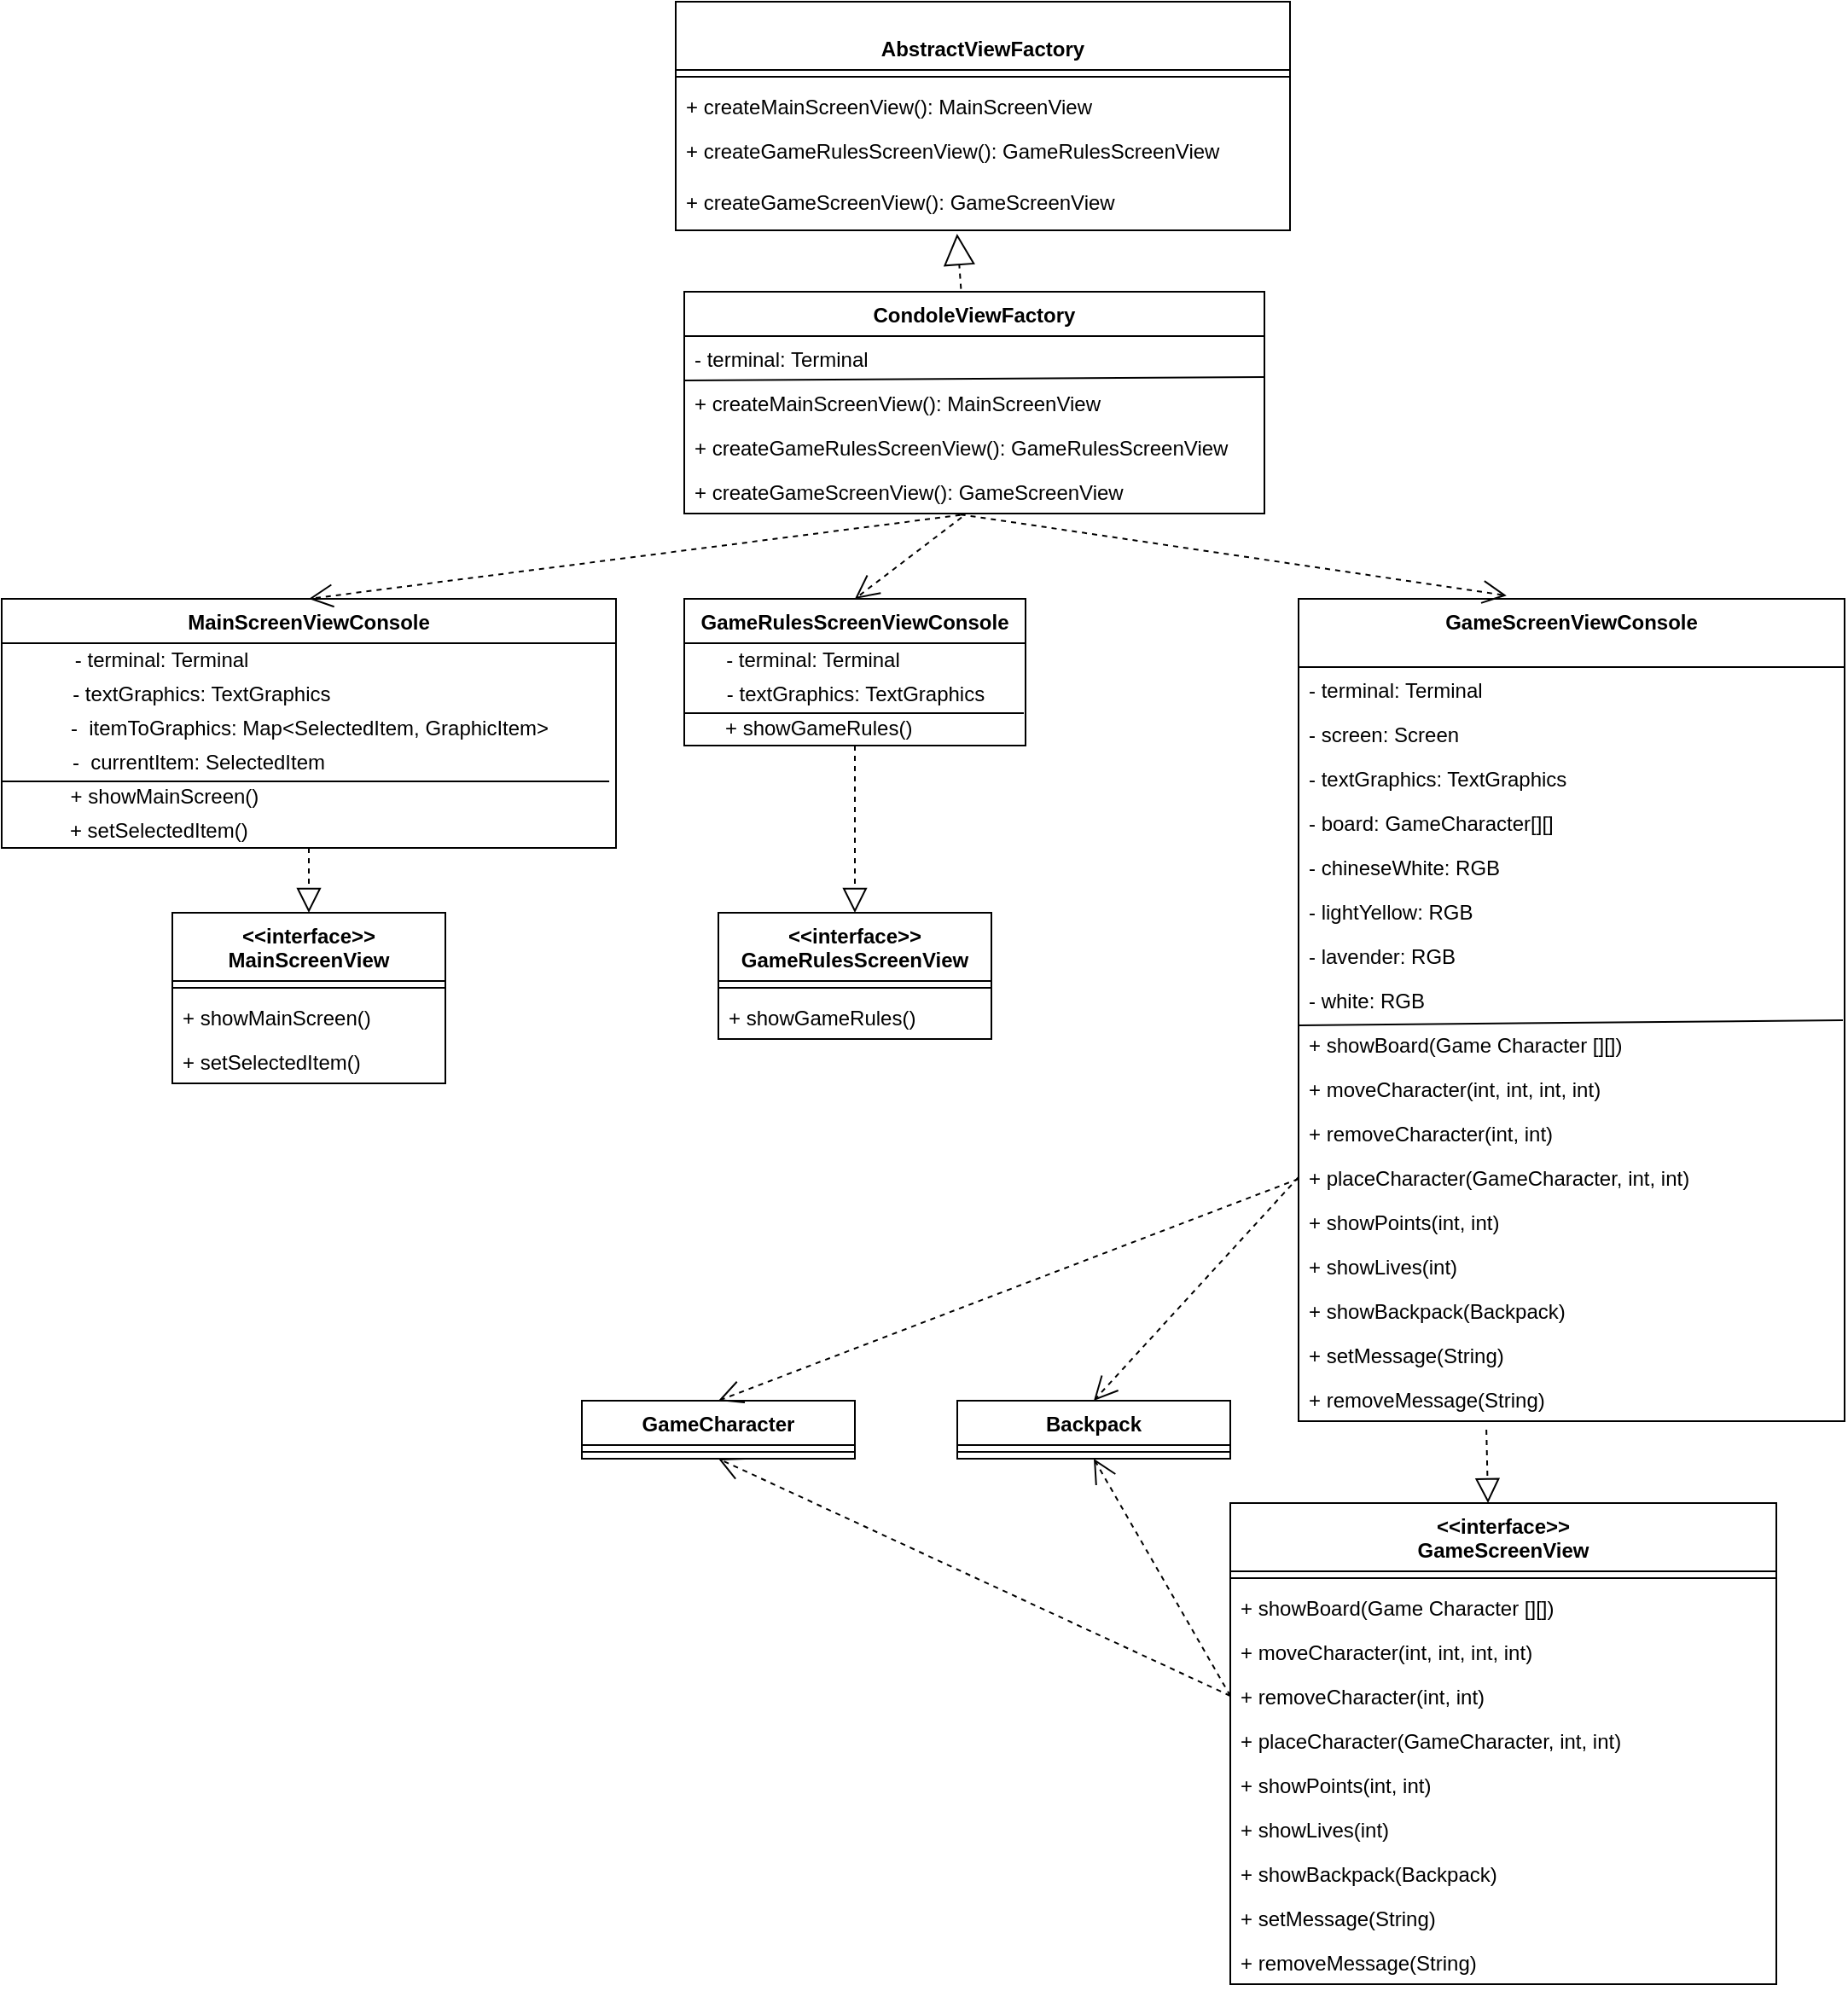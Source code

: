 <mxfile version="17.1.3" type="device"><diagram name="Page-1" id="5f0bae14-7c28-e335-631c-24af17079c00"><mxGraphModel dx="1662" dy="745" grid="1" gridSize="10" guides="1" tooltips="1" connect="1" arrows="1" fold="1" page="1" pageScale="1" pageWidth="4681" pageHeight="3300" background="none" math="0" shadow="0"><root><mxCell id="0"/><mxCell id="1" parent="0"/><mxCell id="LyayD2E6lX-VAmwV8kCB-488" value="&#10;AbstractViewFactory&#10;" style="swimlane;fontStyle=1;align=center;verticalAlign=top;childLayout=stackLayout;horizontal=1;startSize=40;horizontalStack=0;resizeParent=1;resizeParentMax=0;resizeLast=0;collapsible=1;marginBottom=0;" parent="1" vertex="1"><mxGeometry x="1295" y="590" width="360" height="134" as="geometry"/></mxCell><mxCell id="LyayD2E6lX-VAmwV8kCB-489" value="" style="line;strokeWidth=1;fillColor=none;align=left;verticalAlign=middle;spacingTop=-1;spacingLeft=3;spacingRight=3;rotatable=0;labelPosition=right;points=[];portConstraint=eastwest;" parent="LyayD2E6lX-VAmwV8kCB-488" vertex="1"><mxGeometry y="40" width="360" height="8" as="geometry"/></mxCell><mxCell id="LyayD2E6lX-VAmwV8kCB-490" value="+ createMainScreenView(): MainScreenView" style="text;strokeColor=none;fillColor=none;align=left;verticalAlign=top;spacingLeft=4;spacingRight=4;overflow=hidden;rotatable=0;points=[[0,0.5],[1,0.5]];portConstraint=eastwest;" parent="LyayD2E6lX-VAmwV8kCB-488" vertex="1"><mxGeometry y="48" width="360" height="26" as="geometry"/></mxCell><mxCell id="LyayD2E6lX-VAmwV8kCB-491" value="+ createGameRulesScreenView(): GameRulesScreenView" style="text;strokeColor=none;fillColor=none;align=left;verticalAlign=top;spacingLeft=4;spacingRight=4;overflow=hidden;rotatable=0;points=[[0,0.5],[1,0.5]];portConstraint=eastwest;" parent="LyayD2E6lX-VAmwV8kCB-488" vertex="1"><mxGeometry y="74" width="360" height="30" as="geometry"/></mxCell><mxCell id="LyayD2E6lX-VAmwV8kCB-492" value="+ createGameScreenView(): GameScreenView" style="text;strokeColor=none;fillColor=none;align=left;verticalAlign=top;spacingLeft=4;spacingRight=4;overflow=hidden;rotatable=0;points=[[0,0.5],[1,0.5]];portConstraint=eastwest;" parent="LyayD2E6lX-VAmwV8kCB-488" vertex="1"><mxGeometry y="104" width="360" height="30" as="geometry"/></mxCell><mxCell id="LyayD2E6lX-VAmwV8kCB-493" value="CondoleViewFactory" style="swimlane;fontStyle=1;align=center;verticalAlign=top;childLayout=stackLayout;horizontal=1;startSize=26;horizontalStack=0;resizeParent=1;resizeParentMax=0;resizeLast=0;collapsible=1;marginBottom=0;" parent="1" vertex="1"><mxGeometry x="1300" y="760" width="340" height="130" as="geometry"/></mxCell><mxCell id="LyayD2E6lX-VAmwV8kCB-495" value="- terminal: Terminal" style="text;strokeColor=none;fillColor=none;align=left;verticalAlign=top;spacingLeft=4;spacingRight=4;overflow=hidden;rotatable=0;points=[[0,0.5],[1,0.5]];portConstraint=eastwest;" parent="LyayD2E6lX-VAmwV8kCB-493" vertex="1"><mxGeometry y="26" width="340" height="26" as="geometry"/></mxCell><mxCell id="sU8yjMuVQR-XUWgBHW8A-2" value="+ createMainScreenView(): MainScreenView" style="text;strokeColor=none;fillColor=none;align=left;verticalAlign=top;spacingLeft=4;spacingRight=4;overflow=hidden;rotatable=0;points=[[0,0.5],[1,0.5]];portConstraint=eastwest;" vertex="1" parent="LyayD2E6lX-VAmwV8kCB-493"><mxGeometry y="52" width="340" height="26" as="geometry"/></mxCell><mxCell id="LyayD2E6lX-VAmwV8kCB-496" value="+ createGameRulesScreenView(): GameRulesScreenView" style="text;strokeColor=none;fillColor=none;align=left;verticalAlign=top;spacingLeft=4;spacingRight=4;overflow=hidden;rotatable=0;points=[[0,0.5],[1,0.5]];portConstraint=eastwest;" parent="LyayD2E6lX-VAmwV8kCB-493" vertex="1"><mxGeometry y="78" width="340" height="26" as="geometry"/></mxCell><mxCell id="LyayD2E6lX-VAmwV8kCB-497" value="+ createGameScreenView(): GameScreenView" style="text;strokeColor=none;fillColor=none;align=left;verticalAlign=top;spacingLeft=4;spacingRight=4;overflow=hidden;rotatable=0;points=[[0,0.5],[1,0.5]];portConstraint=eastwest;" parent="LyayD2E6lX-VAmwV8kCB-493" vertex="1"><mxGeometry y="104" width="340" height="26" as="geometry"/></mxCell><mxCell id="sU8yjMuVQR-XUWgBHW8A-3" value="" style="endArrow=none;html=1;rounded=0;exitX=0;exitY=0;exitDx=0;exitDy=0;exitPerimeter=0;" edge="1" parent="LyayD2E6lX-VAmwV8kCB-493" source="sU8yjMuVQR-XUWgBHW8A-2"><mxGeometry width="50" height="50" relative="1" as="geometry"><mxPoint x="100" y="180" as="sourcePoint"/><mxPoint x="340" y="50" as="targetPoint"/></mxGeometry></mxCell><mxCell id="LyayD2E6lX-VAmwV8kCB-498" value="MainScreenViewConsole" style="swimlane;fontStyle=1;align=center;verticalAlign=top;childLayout=stackLayout;horizontal=1;startSize=26;horizontalStack=0;resizeParent=1;resizeParentMax=0;resizeLast=0;collapsible=1;marginBottom=0;" parent="1" vertex="1"><mxGeometry x="900" y="940" width="360" height="146" as="geometry"/></mxCell><mxCell id="sU8yjMuVQR-XUWgBHW8A-7" value="&lt;div style=&quot;text-align: left&quot;&gt;&lt;span&gt;- terminal: Terminal&amp;nbsp; &amp;nbsp; &amp;nbsp; &amp;nbsp; &amp;nbsp; &amp;nbsp; &amp;nbsp; &amp;nbsp; &amp;nbsp; &amp;nbsp; &amp;nbsp; &amp;nbsp; &amp;nbsp; &amp;nbsp; &amp;nbsp; &amp;nbsp; &amp;nbsp; &amp;nbsp; &amp;nbsp; &amp;nbsp; &amp;nbsp; &amp;nbsp; &amp;nbsp; &amp;nbsp; &amp;nbsp; &amp;nbsp;&amp;nbsp;&lt;/span&gt;&lt;/div&gt;" style="text;html=1;align=center;verticalAlign=middle;resizable=0;points=[];autosize=1;strokeColor=none;fillColor=none;" vertex="1" parent="LyayD2E6lX-VAmwV8kCB-498"><mxGeometry y="26" width="360" height="20" as="geometry"/></mxCell><mxCell id="sU8yjMuVQR-XUWgBHW8A-8" value="&lt;div style=&quot;text-align: left&quot;&gt;- textGraphics: TextGraphics&amp;nbsp; &amp;nbsp; &amp;nbsp; &amp;nbsp; &amp;nbsp; &amp;nbsp; &amp;nbsp; &amp;nbsp; &amp;nbsp; &amp;nbsp; &amp;nbsp; &amp;nbsp; &amp;nbsp; &amp;nbsp; &amp;nbsp; &amp;nbsp; &amp;nbsp; &amp;nbsp; &amp;nbsp;&amp;nbsp;&lt;/div&gt;" style="text;html=1;align=center;verticalAlign=middle;resizable=0;points=[];autosize=1;strokeColor=none;fillColor=none;" vertex="1" parent="LyayD2E6lX-VAmwV8kCB-498"><mxGeometry y="46" width="360" height="20" as="geometry"/></mxCell><mxCell id="sU8yjMuVQR-XUWgBHW8A-9" value="&lt;div style=&quot;text-align: left&quot;&gt;-&amp;nbsp; itemToGraphics: Map&amp;lt;SelectedItem, GraphicItem&amp;gt;&lt;/div&gt;" style="text;html=1;align=center;verticalAlign=middle;resizable=0;points=[];autosize=1;strokeColor=none;fillColor=none;" vertex="1" parent="LyayD2E6lX-VAmwV8kCB-498"><mxGeometry y="66" width="360" height="20" as="geometry"/></mxCell><mxCell id="sU8yjMuVQR-XUWgBHW8A-10" value="&lt;div style=&quot;text-align: left&quot;&gt;-&amp;nbsp; currentItem: SelectedItem&amp;nbsp; &amp;nbsp; &amp;nbsp; &amp;nbsp; &amp;nbsp; &amp;nbsp; &amp;nbsp; &amp;nbsp; &amp;nbsp; &amp;nbsp; &amp;nbsp; &amp;nbsp; &amp;nbsp; &amp;nbsp; &amp;nbsp; &amp;nbsp; &amp;nbsp; &amp;nbsp; &amp;nbsp; &amp;nbsp;&lt;/div&gt;" style="text;html=1;align=center;verticalAlign=middle;resizable=0;points=[];autosize=1;strokeColor=none;fillColor=none;" vertex="1" parent="LyayD2E6lX-VAmwV8kCB-498"><mxGeometry y="86" width="360" height="20" as="geometry"/></mxCell><mxCell id="sU8yjMuVQR-XUWgBHW8A-5" value="&lt;span style=&quot;text-align: left&quot;&gt;+ showMainScreen()&amp;nbsp; &amp;nbsp; &amp;nbsp; &amp;nbsp; &amp;nbsp; &amp;nbsp; &amp;nbsp; &amp;nbsp; &amp;nbsp; &amp;nbsp; &amp;nbsp; &amp;nbsp; &amp;nbsp; &amp;nbsp; &amp;nbsp; &amp;nbsp; &amp;nbsp; &amp;nbsp; &amp;nbsp; &amp;nbsp; &amp;nbsp; &amp;nbsp; &amp;nbsp; &amp;nbsp; &amp;nbsp; &amp;nbsp;&lt;/span&gt;" style="text;html=1;align=center;verticalAlign=middle;resizable=0;points=[];autosize=1;strokeColor=none;fillColor=none;" vertex="1" parent="LyayD2E6lX-VAmwV8kCB-498"><mxGeometry y="106" width="360" height="20" as="geometry"/></mxCell><mxCell id="sU8yjMuVQR-XUWgBHW8A-6" value="&lt;span style=&quot;text-align: left&quot;&gt;+ setSelectedItem()&amp;nbsp; &amp;nbsp; &amp;nbsp; &amp;nbsp; &amp;nbsp; &amp;nbsp; &amp;nbsp; &amp;nbsp; &amp;nbsp; &amp;nbsp; &amp;nbsp; &amp;nbsp; &amp;nbsp; &amp;nbsp; &amp;nbsp; &amp;nbsp; &amp;nbsp; &amp;nbsp; &amp;nbsp; &amp;nbsp; &amp;nbsp; &amp;nbsp; &amp;nbsp; &amp;nbsp; &amp;nbsp; &amp;nbsp; &amp;nbsp;&lt;/span&gt;" style="text;html=1;align=center;verticalAlign=middle;resizable=0;points=[];autosize=1;strokeColor=none;fillColor=none;" vertex="1" parent="LyayD2E6lX-VAmwV8kCB-498"><mxGeometry y="126" width="360" height="20" as="geometry"/></mxCell><mxCell id="sU8yjMuVQR-XUWgBHW8A-36" value="" style="endArrow=none;html=1;rounded=0;entryX=0.989;entryY=0.05;entryDx=0;entryDy=0;entryPerimeter=0;" edge="1" parent="LyayD2E6lX-VAmwV8kCB-498" target="sU8yjMuVQR-XUWgBHW8A-5"><mxGeometry width="50" height="50" relative="1" as="geometry"><mxPoint y="107" as="sourcePoint"/><mxPoint x="370" y="110" as="targetPoint"/></mxGeometry></mxCell><mxCell id="LyayD2E6lX-VAmwV8kCB-500" value="GameRulesScreenViewConsole" style="swimlane;fontStyle=1;align=center;verticalAlign=top;childLayout=stackLayout;horizontal=1;startSize=26;horizontalStack=0;resizeParent=1;resizeParentMax=0;resizeLast=0;collapsible=1;marginBottom=0;" parent="1" vertex="1"><mxGeometry x="1300" y="940" width="200" height="86" as="geometry"/></mxCell><mxCell id="sU8yjMuVQR-XUWgBHW8A-11" value="- terminal: Terminal&amp;nbsp; &amp;nbsp; &amp;nbsp; &amp;nbsp; &amp;nbsp; &amp;nbsp; &amp;nbsp; &amp;nbsp;" style="text;html=1;align=center;verticalAlign=middle;resizable=0;points=[];autosize=1;strokeColor=none;fillColor=none;" vertex="1" parent="LyayD2E6lX-VAmwV8kCB-500"><mxGeometry y="26" width="200" height="20" as="geometry"/></mxCell><mxCell id="sU8yjMuVQR-XUWgBHW8A-12" value="- textGraphics: TextGraphics" style="text;html=1;align=center;verticalAlign=middle;resizable=0;points=[];autosize=1;strokeColor=none;fillColor=none;" vertex="1" parent="LyayD2E6lX-VAmwV8kCB-500"><mxGeometry y="46" width="200" height="20" as="geometry"/></mxCell><mxCell id="sU8yjMuVQR-XUWgBHW8A-13" value="+ showGameRules()&amp;nbsp; &amp;nbsp; &amp;nbsp; &amp;nbsp; &amp;nbsp; &amp;nbsp; &amp;nbsp;" style="text;html=1;align=center;verticalAlign=middle;resizable=0;points=[];autosize=1;strokeColor=none;fillColor=none;" vertex="1" parent="LyayD2E6lX-VAmwV8kCB-500"><mxGeometry y="66" width="200" height="20" as="geometry"/></mxCell><mxCell id="sU8yjMuVQR-XUWgBHW8A-35" value="" style="endArrow=none;html=1;rounded=0;entryX=0.995;entryY=1.05;entryDx=0;entryDy=0;entryPerimeter=0;" edge="1" parent="LyayD2E6lX-VAmwV8kCB-500" target="sU8yjMuVQR-XUWgBHW8A-12"><mxGeometry width="50" height="50" relative="1" as="geometry"><mxPoint y="67" as="sourcePoint"/><mxPoint x="200" y="70" as="targetPoint"/></mxGeometry></mxCell><mxCell id="LyayD2E6lX-VAmwV8kCB-504" value="&lt;&lt;interface&gt;&gt;&#10;MainScreenView" style="swimlane;fontStyle=1;align=center;verticalAlign=top;childLayout=stackLayout;horizontal=1;startSize=40;horizontalStack=0;resizeParent=1;resizeParentMax=0;resizeLast=0;collapsible=1;marginBottom=0;" parent="1" vertex="1"><mxGeometry x="1000" y="1124" width="160" height="100" as="geometry"/></mxCell><mxCell id="LyayD2E6lX-VAmwV8kCB-505" value="" style="line;strokeWidth=1;fillColor=none;align=left;verticalAlign=middle;spacingTop=-1;spacingLeft=3;spacingRight=3;rotatable=0;labelPosition=right;points=[];portConstraint=eastwest;" parent="LyayD2E6lX-VAmwV8kCB-504" vertex="1"><mxGeometry y="40" width="160" height="8" as="geometry"/></mxCell><mxCell id="LyayD2E6lX-VAmwV8kCB-506" value="+ showMainScreen()" style="text;strokeColor=none;fillColor=none;align=left;verticalAlign=top;spacingLeft=4;spacingRight=4;overflow=hidden;rotatable=0;points=[[0,0.5],[1,0.5]];portConstraint=eastwest;" parent="LyayD2E6lX-VAmwV8kCB-504" vertex="1"><mxGeometry y="48" width="160" height="26" as="geometry"/></mxCell><mxCell id="LyayD2E6lX-VAmwV8kCB-507" value="+ setSelectedItem()" style="text;strokeColor=none;fillColor=none;align=left;verticalAlign=top;spacingLeft=4;spacingRight=4;overflow=hidden;rotatable=0;points=[[0,0.5],[1,0.5]];portConstraint=eastwest;" parent="LyayD2E6lX-VAmwV8kCB-504" vertex="1"><mxGeometry y="74" width="160" height="26" as="geometry"/></mxCell><mxCell id="LyayD2E6lX-VAmwV8kCB-508" value="&lt;&lt;interface&gt;&gt;&#10;GameRulesScreenView" style="swimlane;fontStyle=1;align=center;verticalAlign=top;childLayout=stackLayout;horizontal=1;startSize=40;horizontalStack=0;resizeParent=1;resizeParentMax=0;resizeLast=0;collapsible=1;marginBottom=0;" parent="1" vertex="1"><mxGeometry x="1320" y="1124" width="160" height="74" as="geometry"/></mxCell><mxCell id="LyayD2E6lX-VAmwV8kCB-509" value="" style="line;strokeWidth=1;fillColor=none;align=left;verticalAlign=middle;spacingTop=-1;spacingLeft=3;spacingRight=3;rotatable=0;labelPosition=right;points=[];portConstraint=eastwest;" parent="LyayD2E6lX-VAmwV8kCB-508" vertex="1"><mxGeometry y="40" width="160" height="8" as="geometry"/></mxCell><mxCell id="LyayD2E6lX-VAmwV8kCB-510" value="+ showGameRules()" style="text;strokeColor=none;fillColor=none;align=left;verticalAlign=top;spacingLeft=4;spacingRight=4;overflow=hidden;rotatable=0;points=[[0,0.5],[1,0.5]];portConstraint=eastwest;" parent="LyayD2E6lX-VAmwV8kCB-508" vertex="1"><mxGeometry y="48" width="160" height="26" as="geometry"/></mxCell><mxCell id="LyayD2E6lX-VAmwV8kCB-511" value="&lt;&lt;interface&gt;&gt;&#10;GameScreenView" style="swimlane;fontStyle=1;align=center;verticalAlign=top;childLayout=stackLayout;horizontal=1;startSize=40;horizontalStack=0;resizeParent=1;resizeParentMax=0;resizeLast=0;collapsible=1;marginBottom=0;" parent="1" vertex="1"><mxGeometry x="1620" y="1470" width="320" height="282" as="geometry"/></mxCell><mxCell id="LyayD2E6lX-VAmwV8kCB-512" value="" style="line;strokeWidth=1;fillColor=none;align=left;verticalAlign=middle;spacingTop=-1;spacingLeft=3;spacingRight=3;rotatable=0;labelPosition=right;points=[];portConstraint=eastwest;" parent="LyayD2E6lX-VAmwV8kCB-511" vertex="1"><mxGeometry y="40" width="320" height="8" as="geometry"/></mxCell><mxCell id="LyayD2E6lX-VAmwV8kCB-513" value="+ showBoard(Game Character [][])" style="text;strokeColor=none;fillColor=none;align=left;verticalAlign=top;spacingLeft=4;spacingRight=4;overflow=hidden;rotatable=0;points=[[0,0.5],[1,0.5]];portConstraint=eastwest;" parent="LyayD2E6lX-VAmwV8kCB-511" vertex="1"><mxGeometry y="48" width="320" height="26" as="geometry"/></mxCell><mxCell id="LyayD2E6lX-VAmwV8kCB-514" value="+ moveCharacter(int, int, int, int)" style="text;strokeColor=none;fillColor=none;align=left;verticalAlign=top;spacingLeft=4;spacingRight=4;overflow=hidden;rotatable=0;points=[[0,0.5],[1,0.5]];portConstraint=eastwest;" parent="LyayD2E6lX-VAmwV8kCB-511" vertex="1"><mxGeometry y="74" width="320" height="26" as="geometry"/></mxCell><mxCell id="LyayD2E6lX-VAmwV8kCB-515" value="+ removeCharacter(int, int)" style="text;strokeColor=none;fillColor=none;align=left;verticalAlign=top;spacingLeft=4;spacingRight=4;overflow=hidden;rotatable=0;points=[[0,0.5],[1,0.5]];portConstraint=eastwest;" parent="LyayD2E6lX-VAmwV8kCB-511" vertex="1"><mxGeometry y="100" width="320" height="26" as="geometry"/></mxCell><mxCell id="LyayD2E6lX-VAmwV8kCB-516" value="+ placeCharacter(GameCharacter, int, int)" style="text;strokeColor=none;fillColor=none;align=left;verticalAlign=top;spacingLeft=4;spacingRight=4;overflow=hidden;rotatable=0;points=[[0,0.5],[1,0.5]];portConstraint=eastwest;" parent="LyayD2E6lX-VAmwV8kCB-511" vertex="1"><mxGeometry y="126" width="320" height="26" as="geometry"/></mxCell><mxCell id="LyayD2E6lX-VAmwV8kCB-517" value="+ showPoints(int, int)" style="text;strokeColor=none;fillColor=none;align=left;verticalAlign=top;spacingLeft=4;spacingRight=4;overflow=hidden;rotatable=0;points=[[0,0.5],[1,0.5]];portConstraint=eastwest;" parent="LyayD2E6lX-VAmwV8kCB-511" vertex="1"><mxGeometry y="152" width="320" height="26" as="geometry"/></mxCell><mxCell id="LyayD2E6lX-VAmwV8kCB-518" value="+ showLives(int)" style="text;strokeColor=none;fillColor=none;align=left;verticalAlign=top;spacingLeft=4;spacingRight=4;overflow=hidden;rotatable=0;points=[[0,0.5],[1,0.5]];portConstraint=eastwest;" parent="LyayD2E6lX-VAmwV8kCB-511" vertex="1"><mxGeometry y="178" width="320" height="26" as="geometry"/></mxCell><mxCell id="LyayD2E6lX-VAmwV8kCB-519" value="+ showBackpack(Backpack)" style="text;strokeColor=none;fillColor=none;align=left;verticalAlign=top;spacingLeft=4;spacingRight=4;overflow=hidden;rotatable=0;points=[[0,0.5],[1,0.5]];portConstraint=eastwest;" parent="LyayD2E6lX-VAmwV8kCB-511" vertex="1"><mxGeometry y="204" width="320" height="26" as="geometry"/></mxCell><mxCell id="LyayD2E6lX-VAmwV8kCB-520" value="+ setMessage(String)" style="text;strokeColor=none;fillColor=none;align=left;verticalAlign=top;spacingLeft=4;spacingRight=4;overflow=hidden;rotatable=0;points=[[0,0.5],[1,0.5]];portConstraint=eastwest;" parent="LyayD2E6lX-VAmwV8kCB-511" vertex="1"><mxGeometry y="230" width="320" height="26" as="geometry"/></mxCell><mxCell id="sU8yjMuVQR-XUWgBHW8A-1" value="+ removeMessage(String)" style="text;strokeColor=none;fillColor=none;align=left;verticalAlign=top;spacingLeft=4;spacingRight=4;overflow=hidden;rotatable=0;points=[[0,0.5],[1,0.5]];portConstraint=eastwest;" vertex="1" parent="LyayD2E6lX-VAmwV8kCB-511"><mxGeometry y="256" width="320" height="26" as="geometry"/></mxCell><mxCell id="LyayD2E6lX-VAmwV8kCB-521" value="GameCharacter" style="swimlane;fontStyle=1;align=center;verticalAlign=top;childLayout=stackLayout;horizontal=1;startSize=26;horizontalStack=0;resizeParent=1;resizeParentMax=0;resizeLast=0;collapsible=1;marginBottom=0;" parent="1" vertex="1"><mxGeometry x="1240" y="1410" width="160" height="34" as="geometry"/></mxCell><mxCell id="LyayD2E6lX-VAmwV8kCB-522" value="" style="line;strokeWidth=1;fillColor=none;align=left;verticalAlign=middle;spacingTop=-1;spacingLeft=3;spacingRight=3;rotatable=0;labelPosition=right;points=[];portConstraint=eastwest;" parent="LyayD2E6lX-VAmwV8kCB-521" vertex="1"><mxGeometry y="26" width="160" height="8" as="geometry"/></mxCell><mxCell id="LyayD2E6lX-VAmwV8kCB-523" value="" style="endArrow=block;endSize=16;endFill=0;html=1;exitX=0.477;exitY=-0.013;exitDx=0;exitDy=0;exitPerimeter=0;dashed=1;entryX=0.458;entryY=1.067;entryDx=0;entryDy=0;entryPerimeter=0;" parent="1" source="LyayD2E6lX-VAmwV8kCB-493" target="LyayD2E6lX-VAmwV8kCB-492" edge="1"><mxGeometry width="160" relative="1" as="geometry"><mxPoint x="1290" y="778" as="sourcePoint"/><mxPoint x="1460" y="720" as="targetPoint"/></mxGeometry></mxCell><mxCell id="LyayD2E6lX-VAmwV8kCB-524" value="" style="endArrow=block;endFill=0;endSize=12;html=1;rounded=0;exitX=0.5;exitY=1;exitDx=0;exitDy=0;entryX=0.5;entryY=0;entryDx=0;entryDy=0;dashed=1;" parent="1" source="LyayD2E6lX-VAmwV8kCB-498" target="LyayD2E6lX-VAmwV8kCB-504" edge="1"><mxGeometry width="160" relative="1" as="geometry"><mxPoint x="1130" y="1060" as="sourcePoint"/><mxPoint x="1290" y="1060" as="targetPoint"/></mxGeometry></mxCell><mxCell id="LyayD2E6lX-VAmwV8kCB-525" value="" style="endArrow=block;endFill=0;endSize=12;html=1;rounded=0;exitX=0.5;exitY=1;exitDx=0;exitDy=0;entryX=0.5;entryY=0;entryDx=0;entryDy=0;dashed=1;" parent="1" edge="1" target="LyayD2E6lX-VAmwV8kCB-508" source="LyayD2E6lX-VAmwV8kCB-500"><mxGeometry width="160" relative="1" as="geometry"><mxPoint x="1389.71" y="1024" as="sourcePoint"/><mxPoint x="1389.71" y="1090" as="targetPoint"/></mxGeometry></mxCell><mxCell id="LyayD2E6lX-VAmwV8kCB-526" value="" style="endArrow=block;endFill=0;endSize=12;html=1;rounded=0;exitX=0.344;exitY=1.192;exitDx=0;exitDy=0;entryX=0.472;entryY=0;entryDx=0;entryDy=0;dashed=1;entryPerimeter=0;exitPerimeter=0;" parent="1" edge="1" target="LyayD2E6lX-VAmwV8kCB-511" source="sU8yjMuVQR-XUWgBHW8A-24"><mxGeometry width="160" relative="1" as="geometry"><mxPoint x="1689.71" y="1024" as="sourcePoint"/><mxPoint x="1689.71" y="1090" as="targetPoint"/></mxGeometry></mxCell><mxCell id="LyayD2E6lX-VAmwV8kCB-527" value="" style="endArrow=open;endFill=1;endSize=12;html=1;rounded=0;exitX=0.476;exitY=1.033;exitDx=0;exitDy=0;exitPerimeter=0;entryX=0.5;entryY=0;entryDx=0;entryDy=0;dashed=1;" parent="1" source="LyayD2E6lX-VAmwV8kCB-497" target="LyayD2E6lX-VAmwV8kCB-498" edge="1"><mxGeometry width="160" relative="1" as="geometry"><mxPoint x="1350" y="930" as="sourcePoint"/><mxPoint x="1510" y="930" as="targetPoint"/></mxGeometry></mxCell><mxCell id="LyayD2E6lX-VAmwV8kCB-528" value="" style="endArrow=open;endFill=1;endSize=12;html=1;rounded=0;dashed=1;exitX=0.478;exitY=1.088;exitDx=0;exitDy=0;exitPerimeter=0;entryX=0.5;entryY=0;entryDx=0;entryDy=0;" parent="1" source="LyayD2E6lX-VAmwV8kCB-497" target="LyayD2E6lX-VAmwV8kCB-500" edge="1"><mxGeometry width="160" relative="1" as="geometry"><mxPoint x="1350" y="930" as="sourcePoint"/><mxPoint x="1510" y="930" as="targetPoint"/></mxGeometry></mxCell><mxCell id="LyayD2E6lX-VAmwV8kCB-530" value="" style="endArrow=open;endFill=1;endSize=12;html=1;rounded=0;dashed=1;exitX=0;exitY=0.5;exitDx=0;exitDy=0;entryX=0.5;entryY=1;entryDx=0;entryDy=0;" parent="1" source="LyayD2E6lX-VAmwV8kCB-515" target="LyayD2E6lX-VAmwV8kCB-521" edge="1"><mxGeometry width="160" relative="1" as="geometry"><mxPoint x="1300" y="1340" as="sourcePoint"/><mxPoint x="1460" y="1340" as="targetPoint"/></mxGeometry></mxCell><mxCell id="LyayD2E6lX-VAmwV8kCB-531" value="Backpack" style="swimlane;fontStyle=1;align=center;verticalAlign=top;childLayout=stackLayout;horizontal=1;startSize=26;horizontalStack=0;resizeParent=1;resizeParentMax=0;resizeLast=0;collapsible=1;marginBottom=0;" parent="1" vertex="1"><mxGeometry x="1460" y="1410" width="160" height="34" as="geometry"/></mxCell><mxCell id="LyayD2E6lX-VAmwV8kCB-532" value="" style="line;strokeWidth=1;fillColor=none;align=left;verticalAlign=middle;spacingTop=-1;spacingLeft=3;spacingRight=3;rotatable=0;labelPosition=right;points=[];portConstraint=eastwest;" parent="LyayD2E6lX-VAmwV8kCB-531" vertex="1"><mxGeometry y="26" width="160" height="8" as="geometry"/></mxCell><mxCell id="LyayD2E6lX-VAmwV8kCB-533" value="" style="endArrow=open;endFill=1;endSize=12;html=1;rounded=0;dashed=1;exitX=0;exitY=0.5;exitDx=0;exitDy=0;entryX=0.5;entryY=1;entryDx=0;entryDy=0;" parent="1" source="LyayD2E6lX-VAmwV8kCB-515" target="LyayD2E6lX-VAmwV8kCB-531" edge="1"><mxGeometry width="160" relative="1" as="geometry"><mxPoint x="1510" y="1250" as="sourcePoint"/><mxPoint x="1320" y="1287" as="targetPoint"/></mxGeometry></mxCell><mxCell id="sU8yjMuVQR-XUWgBHW8A-14" value="GameScreenViewConsole" style="swimlane;fontStyle=1;align=center;verticalAlign=top;childLayout=stackLayout;horizontal=1;startSize=40;horizontalStack=0;resizeParent=1;resizeParentMax=0;resizeLast=0;collapsible=1;marginBottom=0;" vertex="1" parent="1"><mxGeometry x="1660" y="940" width="320" height="482" as="geometry"/></mxCell><mxCell id="sU8yjMuVQR-XUWgBHW8A-25" value="- terminal: Terminal" style="text;strokeColor=none;fillColor=none;align=left;verticalAlign=top;spacingLeft=4;spacingRight=4;overflow=hidden;rotatable=0;points=[[0,0.5],[1,0.5]];portConstraint=eastwest;" vertex="1" parent="sU8yjMuVQR-XUWgBHW8A-14"><mxGeometry y="40" width="320" height="26" as="geometry"/></mxCell><mxCell id="sU8yjMuVQR-XUWgBHW8A-26" value="- screen: Screen" style="text;strokeColor=none;fillColor=none;align=left;verticalAlign=top;spacingLeft=4;spacingRight=4;overflow=hidden;rotatable=0;points=[[0,0.5],[1,0.5]];portConstraint=eastwest;" vertex="1" parent="sU8yjMuVQR-XUWgBHW8A-14"><mxGeometry y="66" width="320" height="26" as="geometry"/></mxCell><mxCell id="sU8yjMuVQR-XUWgBHW8A-27" value="- textGraphics: TextGraphics" style="text;strokeColor=none;fillColor=none;align=left;verticalAlign=top;spacingLeft=4;spacingRight=4;overflow=hidden;rotatable=0;points=[[0,0.5],[1,0.5]];portConstraint=eastwest;" vertex="1" parent="sU8yjMuVQR-XUWgBHW8A-14"><mxGeometry y="92" width="320" height="26" as="geometry"/></mxCell><mxCell id="sU8yjMuVQR-XUWgBHW8A-28" value="- board: GameCharacter[][]" style="text;strokeColor=none;fillColor=none;align=left;verticalAlign=top;spacingLeft=4;spacingRight=4;overflow=hidden;rotatable=0;points=[[0,0.5],[1,0.5]];portConstraint=eastwest;" vertex="1" parent="sU8yjMuVQR-XUWgBHW8A-14"><mxGeometry y="118" width="320" height="26" as="geometry"/></mxCell><mxCell id="sU8yjMuVQR-XUWgBHW8A-29" value="- chineseWhite: RGB" style="text;strokeColor=none;fillColor=none;align=left;verticalAlign=top;spacingLeft=4;spacingRight=4;overflow=hidden;rotatable=0;points=[[0,0.5],[1,0.5]];portConstraint=eastwest;" vertex="1" parent="sU8yjMuVQR-XUWgBHW8A-14"><mxGeometry y="144" width="320" height="26" as="geometry"/></mxCell><mxCell id="sU8yjMuVQR-XUWgBHW8A-30" value="- lightYellow: RGB" style="text;strokeColor=none;fillColor=none;align=left;verticalAlign=top;spacingLeft=4;spacingRight=4;overflow=hidden;rotatable=0;points=[[0,0.5],[1,0.5]];portConstraint=eastwest;" vertex="1" parent="sU8yjMuVQR-XUWgBHW8A-14"><mxGeometry y="170" width="320" height="26" as="geometry"/></mxCell><mxCell id="sU8yjMuVQR-XUWgBHW8A-31" value="- lavender: RGB" style="text;strokeColor=none;fillColor=none;align=left;verticalAlign=top;spacingLeft=4;spacingRight=4;overflow=hidden;rotatable=0;points=[[0,0.5],[1,0.5]];portConstraint=eastwest;" vertex="1" parent="sU8yjMuVQR-XUWgBHW8A-14"><mxGeometry y="196" width="320" height="26" as="geometry"/></mxCell><mxCell id="sU8yjMuVQR-XUWgBHW8A-32" value="- white: RGB" style="text;strokeColor=none;fillColor=none;align=left;verticalAlign=top;spacingLeft=4;spacingRight=4;overflow=hidden;rotatable=0;points=[[0,0.5],[1,0.5]];portConstraint=eastwest;" vertex="1" parent="sU8yjMuVQR-XUWgBHW8A-14"><mxGeometry y="222" width="320" height="26" as="geometry"/></mxCell><mxCell id="sU8yjMuVQR-XUWgBHW8A-16" value="+ showBoard(Game Character [][])" style="text;strokeColor=none;fillColor=none;align=left;verticalAlign=top;spacingLeft=4;spacingRight=4;overflow=hidden;rotatable=0;points=[[0,0.5],[1,0.5]];portConstraint=eastwest;" vertex="1" parent="sU8yjMuVQR-XUWgBHW8A-14"><mxGeometry y="248" width="320" height="26" as="geometry"/></mxCell><mxCell id="sU8yjMuVQR-XUWgBHW8A-17" value="+ moveCharacter(int, int, int, int)" style="text;strokeColor=none;fillColor=none;align=left;verticalAlign=top;spacingLeft=4;spacingRight=4;overflow=hidden;rotatable=0;points=[[0,0.5],[1,0.5]];portConstraint=eastwest;" vertex="1" parent="sU8yjMuVQR-XUWgBHW8A-14"><mxGeometry y="274" width="320" height="26" as="geometry"/></mxCell><mxCell id="sU8yjMuVQR-XUWgBHW8A-18" value="+ removeCharacter(int, int)" style="text;strokeColor=none;fillColor=none;align=left;verticalAlign=top;spacingLeft=4;spacingRight=4;overflow=hidden;rotatable=0;points=[[0,0.5],[1,0.5]];portConstraint=eastwest;" vertex="1" parent="sU8yjMuVQR-XUWgBHW8A-14"><mxGeometry y="300" width="320" height="26" as="geometry"/></mxCell><mxCell id="sU8yjMuVQR-XUWgBHW8A-19" value="+ placeCharacter(GameCharacter, int, int)" style="text;strokeColor=none;fillColor=none;align=left;verticalAlign=top;spacingLeft=4;spacingRight=4;overflow=hidden;rotatable=0;points=[[0,0.5],[1,0.5]];portConstraint=eastwest;" vertex="1" parent="sU8yjMuVQR-XUWgBHW8A-14"><mxGeometry y="326" width="320" height="26" as="geometry"/></mxCell><mxCell id="sU8yjMuVQR-XUWgBHW8A-20" value="+ showPoints(int, int)" style="text;strokeColor=none;fillColor=none;align=left;verticalAlign=top;spacingLeft=4;spacingRight=4;overflow=hidden;rotatable=0;points=[[0,0.5],[1,0.5]];portConstraint=eastwest;" vertex="1" parent="sU8yjMuVQR-XUWgBHW8A-14"><mxGeometry y="352" width="320" height="26" as="geometry"/></mxCell><mxCell id="sU8yjMuVQR-XUWgBHW8A-21" value="+ showLives(int)" style="text;strokeColor=none;fillColor=none;align=left;verticalAlign=top;spacingLeft=4;spacingRight=4;overflow=hidden;rotatable=0;points=[[0,0.5],[1,0.5]];portConstraint=eastwest;" vertex="1" parent="sU8yjMuVQR-XUWgBHW8A-14"><mxGeometry y="378" width="320" height="26" as="geometry"/></mxCell><mxCell id="sU8yjMuVQR-XUWgBHW8A-22" value="+ showBackpack(Backpack)" style="text;strokeColor=none;fillColor=none;align=left;verticalAlign=top;spacingLeft=4;spacingRight=4;overflow=hidden;rotatable=0;points=[[0,0.5],[1,0.5]];portConstraint=eastwest;" vertex="1" parent="sU8yjMuVQR-XUWgBHW8A-14"><mxGeometry y="404" width="320" height="26" as="geometry"/></mxCell><mxCell id="sU8yjMuVQR-XUWgBHW8A-23" value="+ setMessage(String)" style="text;strokeColor=none;fillColor=none;align=left;verticalAlign=top;spacingLeft=4;spacingRight=4;overflow=hidden;rotatable=0;points=[[0,0.5],[1,0.5]];portConstraint=eastwest;" vertex="1" parent="sU8yjMuVQR-XUWgBHW8A-14"><mxGeometry y="430" width="320" height="26" as="geometry"/></mxCell><mxCell id="sU8yjMuVQR-XUWgBHW8A-24" value="+ removeMessage(String)" style="text;strokeColor=none;fillColor=none;align=left;verticalAlign=top;spacingLeft=4;spacingRight=4;overflow=hidden;rotatable=0;points=[[0,0.5],[1,0.5]];portConstraint=eastwest;" vertex="1" parent="sU8yjMuVQR-XUWgBHW8A-14"><mxGeometry y="456" width="320" height="26" as="geometry"/></mxCell><mxCell id="sU8yjMuVQR-XUWgBHW8A-34" value="" style="endArrow=none;html=1;rounded=0;exitX=0.997;exitY=-0.038;exitDx=0;exitDy=0;exitPerimeter=0;" edge="1" parent="sU8yjMuVQR-XUWgBHW8A-14" source="sU8yjMuVQR-XUWgBHW8A-16"><mxGeometry width="50" height="50" relative="1" as="geometry"><mxPoint x="-220" y="310" as="sourcePoint"/><mxPoint y="250" as="targetPoint"/></mxGeometry></mxCell><mxCell id="LyayD2E6lX-VAmwV8kCB-529" value="" style="endArrow=open;endFill=1;endSize=12;html=1;rounded=0;dashed=1;entryX=0.381;entryY=-0.004;entryDx=0;entryDy=0;exitX=0.476;exitY=1.022;exitDx=0;exitDy=0;exitPerimeter=0;entryPerimeter=0;" parent="1" source="LyayD2E6lX-VAmwV8kCB-497" target="sU8yjMuVQR-XUWgBHW8A-14" edge="1"><mxGeometry width="160" relative="1" as="geometry"><mxPoint x="1470" y="910" as="sourcePoint"/><mxPoint x="1770" y="940" as="targetPoint"/></mxGeometry></mxCell><mxCell id="sU8yjMuVQR-XUWgBHW8A-37" value="" style="endArrow=open;endFill=1;endSize=12;html=1;rounded=0;dashed=1;exitX=0;exitY=0.5;exitDx=0;exitDy=0;entryX=0.5;entryY=0;entryDx=0;entryDy=0;" edge="1" parent="1" source="sU8yjMuVQR-XUWgBHW8A-19" target="LyayD2E6lX-VAmwV8kCB-531"><mxGeometry width="160" relative="1" as="geometry"><mxPoint x="1480" y="1350" as="sourcePoint"/><mxPoint x="1400" y="1211" as="targetPoint"/></mxGeometry></mxCell><mxCell id="sU8yjMuVQR-XUWgBHW8A-38" value="" style="endArrow=open;endFill=1;endSize=12;html=1;rounded=0;dashed=1;entryX=0.5;entryY=0;entryDx=0;entryDy=0;" edge="1" parent="1" target="LyayD2E6lX-VAmwV8kCB-521"><mxGeometry width="160" relative="1" as="geometry"><mxPoint x="1660" y="1280" as="sourcePoint"/><mxPoint x="1410" y="1201" as="targetPoint"/></mxGeometry></mxCell></root></mxGraphModel></diagram></mxfile>